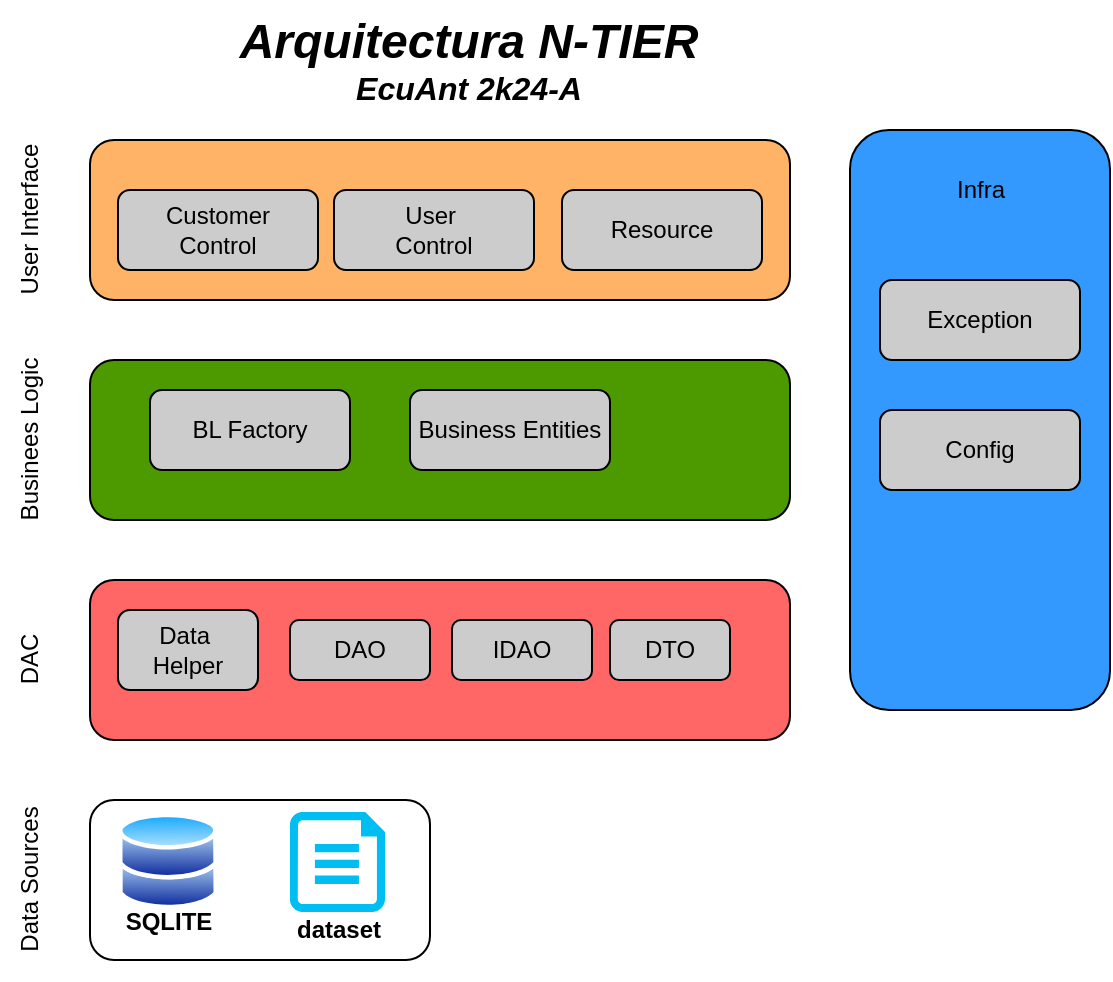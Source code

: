 <mxfile>
    <diagram id="qhJ7P8jvAPUvMQAoGl3i" name="Page-1">
        <mxGraphModel dx="293" dy="489" grid="1" gridSize="10" guides="1" tooltips="1" connect="1" arrows="1" fold="1" page="1" pageScale="1" pageWidth="2336" pageHeight="1654" background="none" math="0" shadow="0" adaptiveColors="none">
            <root>
                <mxCell id="0"/>
                <mxCell id="1" parent="0"/>
                <mxCell id="2" value="" style="rounded=1;whiteSpace=wrap;html=1;fillColor=#FFB366;" parent="1" vertex="1">
                    <mxGeometry x="120" y="110" width="350" height="80" as="geometry"/>
                </mxCell>
                <mxCell id="3" value="User Interface" style="text;html=1;align=center;verticalAlign=middle;resizable=0;points=[];autosize=1;strokeColor=none;fillColor=none;rotation=-90;" parent="1" vertex="1">
                    <mxGeometry x="40" y="135" width="100" height="30" as="geometry"/>
                </mxCell>
                <mxCell id="4" value="" style="rounded=1;whiteSpace=wrap;html=1;fillColor=#4D9900;" parent="1" vertex="1">
                    <mxGeometry x="120" y="220" width="350" height="80" as="geometry"/>
                </mxCell>
                <mxCell id="5" value="Businees Logic" style="text;html=1;align=center;verticalAlign=middle;resizable=0;points=[];autosize=1;strokeColor=none;fillColor=none;rotation=-90;" parent="1" vertex="1">
                    <mxGeometry x="40" y="245" width="100" height="30" as="geometry"/>
                </mxCell>
                <mxCell id="6" value="" style="rounded=1;whiteSpace=wrap;html=1;fillColor=#FF6666;" parent="1" vertex="1">
                    <mxGeometry x="120" y="330" width="350" height="80" as="geometry"/>
                </mxCell>
                <mxCell id="7" value="DAC" style="text;html=1;align=center;verticalAlign=middle;resizable=0;points=[];autosize=1;strokeColor=none;fillColor=none;rotation=-90;" parent="1" vertex="1">
                    <mxGeometry x="65" y="355" width="50" height="30" as="geometry"/>
                </mxCell>
                <mxCell id="8" value="" style="rounded=1;whiteSpace=wrap;html=1;" parent="1" vertex="1">
                    <mxGeometry x="120" y="440" width="170" height="80" as="geometry"/>
                </mxCell>
                <mxCell id="9" value="Data Sources" style="text;html=1;align=center;verticalAlign=middle;resizable=0;points=[];autosize=1;strokeColor=none;fillColor=none;rotation=-90;" parent="1" vertex="1">
                    <mxGeometry x="40" y="465" width="100" height="30" as="geometry"/>
                </mxCell>
                <mxCell id="10" value="" style="rounded=1;whiteSpace=wrap;html=1;rotation=90;fillColor=#3399FF;" parent="1" vertex="1">
                    <mxGeometry x="420" y="185" width="290" height="130" as="geometry"/>
                </mxCell>
                <mxCell id="11" value="Infra" style="text;html=1;align=center;verticalAlign=middle;resizable=0;points=[];autosize=1;strokeColor=none;fillColor=none;rotation=0;" parent="1" vertex="1">
                    <mxGeometry x="540" y="120" width="50" height="30" as="geometry"/>
                </mxCell>
                <mxCell id="12" value="Customer&lt;div&gt;Control&lt;/div&gt;" style="rounded=1;whiteSpace=wrap;html=1;fillColor=#CCCCCC;" parent="1" vertex="1">
                    <mxGeometry x="134" y="135" width="100" height="40" as="geometry"/>
                </mxCell>
                <mxCell id="13" value="User&amp;nbsp;&lt;div&gt;Control&lt;/div&gt;" style="rounded=1;whiteSpace=wrap;html=1;fillColor=#CCCCCC;" parent="1" vertex="1">
                    <mxGeometry x="242" y="135" width="100" height="40" as="geometry"/>
                </mxCell>
                <mxCell id="14" value="Resource" style="rounded=1;whiteSpace=wrap;html=1;fillColor=#CCCCCC;" parent="1" vertex="1">
                    <mxGeometry x="356" y="135" width="100" height="40" as="geometry"/>
                </mxCell>
                <mxCell id="15" value="BL Factory" style="rounded=1;whiteSpace=wrap;html=1;fillColor=#CCCCCC;" parent="1" vertex="1">
                    <mxGeometry x="150" y="235" width="100" height="40" as="geometry"/>
                </mxCell>
                <mxCell id="16" value="Business Entities" style="rounded=1;whiteSpace=wrap;html=1;fillColor=#CCCCCC;" parent="1" vertex="1">
                    <mxGeometry x="280" y="235" width="100" height="40" as="geometry"/>
                </mxCell>
                <mxCell id="17" value="Data&amp;nbsp;&lt;div&gt;Helper&lt;/div&gt;" style="rounded=1;whiteSpace=wrap;html=1;fillColor=#CCCCCC;" parent="1" vertex="1">
                    <mxGeometry x="134" y="345" width="70" height="40" as="geometry"/>
                </mxCell>
                <mxCell id="18" value="DAO" style="rounded=1;whiteSpace=wrap;html=1;fillColor=#CCCCCC;" parent="1" vertex="1">
                    <mxGeometry x="220" y="350" width="70" height="30" as="geometry"/>
                </mxCell>
                <mxCell id="19" value="IDAO" style="rounded=1;whiteSpace=wrap;html=1;fillColor=#CCCCCC;" parent="1" vertex="1">
                    <mxGeometry x="301" y="350" width="70" height="30" as="geometry"/>
                </mxCell>
                <mxCell id="20" value="DTO" style="rounded=1;whiteSpace=wrap;html=1;fillColor=#CCCCCC;" parent="1" vertex="1">
                    <mxGeometry x="380" y="350" width="60" height="30" as="geometry"/>
                </mxCell>
                <mxCell id="21" value="" style="image;aspect=fixed;perimeter=ellipsePerimeter;html=1;align=center;shadow=0;dashed=0;spacingTop=3;image=img/lib/active_directory/databases.svg;" parent="1" vertex="1">
                    <mxGeometry x="134" y="446" width="50" height="49" as="geometry"/>
                </mxCell>
                <mxCell id="22" value="&lt;b&gt;SQLITE&lt;/b&gt;" style="text;html=1;align=center;verticalAlign=middle;resizable=0;points=[];autosize=1;strokeColor=none;fillColor=none;" parent="1" vertex="1">
                    <mxGeometry x="124" y="486" width="70" height="30" as="geometry"/>
                </mxCell>
                <mxCell id="23" value="Exception" style="rounded=1;whiteSpace=wrap;html=1;fillColor=#CCCCCC;" parent="1" vertex="1">
                    <mxGeometry x="515" y="180" width="100" height="40" as="geometry"/>
                </mxCell>
                <mxCell id="24" value="Config" style="rounded=1;whiteSpace=wrap;html=1;fillColor=#CCCCCC;" parent="1" vertex="1">
                    <mxGeometry x="515" y="245" width="100" height="40" as="geometry"/>
                </mxCell>
                <mxCell id="25" value="" style="verticalLabelPosition=bottom;html=1;verticalAlign=top;align=center;strokeColor=none;fillColor=#00BEF2;shape=mxgraph.azure.file;pointerEvents=1;" parent="1" vertex="1">
                    <mxGeometry x="220" y="446" width="47.5" height="50" as="geometry"/>
                </mxCell>
                <mxCell id="27" value="&lt;b&gt;dataset&lt;/b&gt;" style="text;html=1;align=center;verticalAlign=middle;resizable=0;points=[];autosize=1;strokeColor=none;fillColor=none;" parent="1" vertex="1">
                    <mxGeometry x="208.75" y="490" width="70" height="30" as="geometry"/>
                </mxCell>
                <mxCell id="28" value="&lt;b&gt;&lt;font style=&quot;font-size: 24px;&quot;&gt;&lt;i style=&quot;&quot;&gt;Arquitectura N-TIER&lt;/i&gt;&lt;/font&gt;&lt;/b&gt;&lt;div&gt;&lt;b&gt;&lt;font size=&quot;3&quot;&gt;&lt;i&gt;EcuAnt 2k24-A&lt;/i&gt;&lt;/font&gt;&lt;/b&gt;&lt;/div&gt;" style="text;html=1;align=center;verticalAlign=middle;resizable=0;points=[];autosize=1;strokeColor=none;fillColor=none;" parent="1" vertex="1">
                    <mxGeometry x="184" y="40" width="250" height="60" as="geometry"/>
                </mxCell>
            </root>
        </mxGraphModel>
    </diagram>
</mxfile>